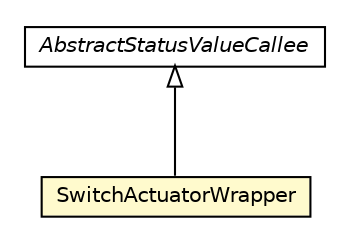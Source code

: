 #!/usr/local/bin/dot
#
# Class diagram 
# Generated by UMLGraph version R5_6-24-gf6e263 (http://www.umlgraph.org/)
#

digraph G {
	edge [fontname="Helvetica",fontsize=10,labelfontname="Helvetica",labelfontsize=10];
	node [fontname="Helvetica",fontsize=10,shape=plaintext];
	nodesep=0.25;
	ranksep=0.5;
	// org.universAAL.lddi.smarthome.exporter.devices.SwitchActuatorWrapper
	c307594 [label=<<table title="org.universAAL.lddi.smarthome.exporter.devices.SwitchActuatorWrapper" border="0" cellborder="1" cellspacing="0" cellpadding="2" port="p" bgcolor="lemonChiffon" href="./SwitchActuatorWrapper.html">
		<tr><td><table border="0" cellspacing="0" cellpadding="1">
<tr><td align="center" balign="center"> SwitchActuatorWrapper </td></tr>
		</table></td></tr>
		</table>>, URL="./SwitchActuatorWrapper.html", fontname="Helvetica", fontcolor="black", fontsize=10.0];
	// org.universAAL.lddi.smarthome.exporter.devices.AbstractStatusValueCallee
	c307595 [label=<<table title="org.universAAL.lddi.smarthome.exporter.devices.AbstractStatusValueCallee" border="0" cellborder="1" cellspacing="0" cellpadding="2" port="p" href="./AbstractStatusValueCallee.html">
		<tr><td><table border="0" cellspacing="0" cellpadding="1">
<tr><td align="center" balign="center"><font face="Helvetica-Oblique"> AbstractStatusValueCallee </font></td></tr>
		</table></td></tr>
		</table>>, URL="./AbstractStatusValueCallee.html", fontname="Helvetica", fontcolor="black", fontsize=10.0];
	//org.universAAL.lddi.smarthome.exporter.devices.SwitchActuatorWrapper extends org.universAAL.lddi.smarthome.exporter.devices.AbstractStatusValueCallee
	c307595:p -> c307594:p [dir=back,arrowtail=empty];
}

